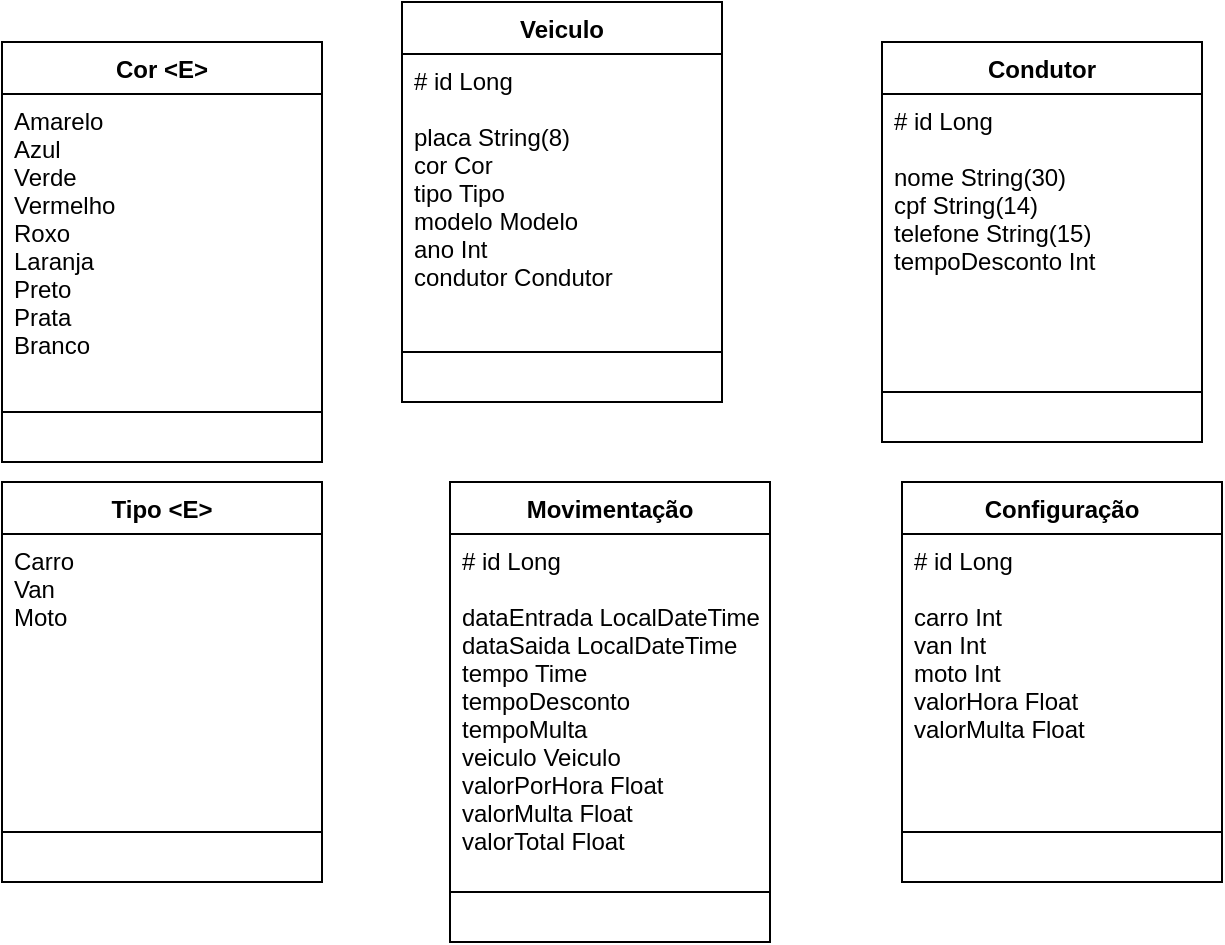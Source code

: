<mxfile version="20.8.20" type="github">
  <diagram name="Página-1" id="_aPg7-1qgv8ASUU3-PLF">
    <mxGraphModel dx="538" dy="439" grid="1" gridSize="10" guides="1" tooltips="1" connect="1" arrows="1" fold="1" page="1" pageScale="1" pageWidth="827" pageHeight="1169" math="0" shadow="0">
      <root>
        <mxCell id="0" />
        <mxCell id="1" parent="0" />
        <mxCell id="7y7Bflm7p9l6n__wvzyg-3" value="Veiculo" style="swimlane;fontStyle=1;align=center;verticalAlign=top;childLayout=stackLayout;horizontal=1;startSize=26;horizontalStack=0;resizeParent=1;resizeParentMax=0;resizeLast=0;collapsible=1;marginBottom=0;" parent="1" vertex="1">
          <mxGeometry x="310" y="50" width="160" height="200" as="geometry" />
        </mxCell>
        <mxCell id="7y7Bflm7p9l6n__wvzyg-4" value="# id Long&#xa;&#xa;placa String(8)&#xa;cor Cor&#xa;tipo Tipo&#xa;modelo Modelo&#xa;ano Int&#xa;condutor Condutor" style="text;strokeColor=none;fillColor=none;align=left;verticalAlign=top;spacingLeft=4;spacingRight=4;overflow=hidden;rotatable=0;points=[[0,0.5],[1,0.5]];portConstraint=eastwest;" parent="7y7Bflm7p9l6n__wvzyg-3" vertex="1">
          <mxGeometry y="26" width="160" height="124" as="geometry" />
        </mxCell>
        <mxCell id="7y7Bflm7p9l6n__wvzyg-5" value="" style="line;strokeWidth=1;fillColor=none;align=left;verticalAlign=middle;spacingTop=-1;spacingLeft=3;spacingRight=3;rotatable=0;labelPosition=right;points=[];portConstraint=eastwest;strokeColor=inherit;" parent="7y7Bflm7p9l6n__wvzyg-3" vertex="1">
          <mxGeometry y="150" width="160" height="50" as="geometry" />
        </mxCell>
        <mxCell id="7y7Bflm7p9l6n__wvzyg-8" value="Condutor" style="swimlane;fontStyle=1;align=center;verticalAlign=top;childLayout=stackLayout;horizontal=1;startSize=26;horizontalStack=0;resizeParent=1;resizeParentMax=0;resizeLast=0;collapsible=1;marginBottom=0;" parent="1" vertex="1">
          <mxGeometry x="550" y="70" width="160" height="200" as="geometry" />
        </mxCell>
        <mxCell id="7y7Bflm7p9l6n__wvzyg-9" value="# id Long&#xa;&#xa;nome String(30)&#xa;cpf String(14)&#xa;telefone String(15)&#xa;tempoDesconto Int" style="text;strokeColor=none;fillColor=none;align=left;verticalAlign=top;spacingLeft=4;spacingRight=4;overflow=hidden;rotatable=0;points=[[0,0.5],[1,0.5]];portConstraint=eastwest;" parent="7y7Bflm7p9l6n__wvzyg-8" vertex="1">
          <mxGeometry y="26" width="160" height="124" as="geometry" />
        </mxCell>
        <mxCell id="7y7Bflm7p9l6n__wvzyg-10" value="" style="line;strokeWidth=1;fillColor=none;align=left;verticalAlign=middle;spacingTop=-1;spacingLeft=3;spacingRight=3;rotatable=0;labelPosition=right;points=[];portConstraint=eastwest;strokeColor=inherit;" parent="7y7Bflm7p9l6n__wvzyg-8" vertex="1">
          <mxGeometry y="150" width="160" height="50" as="geometry" />
        </mxCell>
        <mxCell id="7y7Bflm7p9l6n__wvzyg-11" value="Cor &lt;E&gt;" style="swimlane;fontStyle=1;align=center;verticalAlign=top;childLayout=stackLayout;horizontal=1;startSize=26;horizontalStack=0;resizeParent=1;resizeParentMax=0;resizeLast=0;collapsible=1;marginBottom=0;" parent="1" vertex="1">
          <mxGeometry x="110" y="70" width="160" height="210" as="geometry" />
        </mxCell>
        <mxCell id="7y7Bflm7p9l6n__wvzyg-12" value="Amarelo&#xa;Azul&#xa;Verde&#xa;Vermelho&#xa;Roxo&#xa;Laranja&#xa;Preto&#xa;Prata&#xa;Branco" style="text;strokeColor=none;fillColor=none;align=left;verticalAlign=top;spacingLeft=4;spacingRight=4;overflow=hidden;rotatable=0;points=[[0,0.5],[1,0.5]];portConstraint=eastwest;" parent="7y7Bflm7p9l6n__wvzyg-11" vertex="1">
          <mxGeometry y="26" width="160" height="134" as="geometry" />
        </mxCell>
        <mxCell id="7y7Bflm7p9l6n__wvzyg-13" value="" style="line;strokeWidth=1;fillColor=none;align=left;verticalAlign=middle;spacingTop=-1;spacingLeft=3;spacingRight=3;rotatable=0;labelPosition=right;points=[];portConstraint=eastwest;strokeColor=inherit;" parent="7y7Bflm7p9l6n__wvzyg-11" vertex="1">
          <mxGeometry y="160" width="160" height="50" as="geometry" />
        </mxCell>
        <mxCell id="7y7Bflm7p9l6n__wvzyg-14" value="Tipo &lt;E&gt;" style="swimlane;fontStyle=1;align=center;verticalAlign=top;childLayout=stackLayout;horizontal=1;startSize=26;horizontalStack=0;resizeParent=1;resizeParentMax=0;resizeLast=0;collapsible=1;marginBottom=0;" parent="1" vertex="1">
          <mxGeometry x="110" y="290" width="160" height="200" as="geometry" />
        </mxCell>
        <mxCell id="7y7Bflm7p9l6n__wvzyg-15" value="Carro &#xa;Van &#xa;Moto" style="text;strokeColor=none;fillColor=none;align=left;verticalAlign=top;spacingLeft=4;spacingRight=4;overflow=hidden;rotatable=0;points=[[0,0.5],[1,0.5]];portConstraint=eastwest;" parent="7y7Bflm7p9l6n__wvzyg-14" vertex="1">
          <mxGeometry y="26" width="160" height="124" as="geometry" />
        </mxCell>
        <mxCell id="7y7Bflm7p9l6n__wvzyg-16" value="" style="line;strokeWidth=1;fillColor=none;align=left;verticalAlign=middle;spacingTop=-1;spacingLeft=3;spacingRight=3;rotatable=0;labelPosition=right;points=[];portConstraint=eastwest;strokeColor=inherit;" parent="7y7Bflm7p9l6n__wvzyg-14" vertex="1">
          <mxGeometry y="150" width="160" height="50" as="geometry" />
        </mxCell>
        <mxCell id="CIX9Yw4dkPsD926omPOh-1" value="Configuração" style="swimlane;fontStyle=1;align=center;verticalAlign=top;childLayout=stackLayout;horizontal=1;startSize=26;horizontalStack=0;resizeParent=1;resizeParentMax=0;resizeLast=0;collapsible=1;marginBottom=0;" vertex="1" parent="1">
          <mxGeometry x="560" y="290" width="160" height="200" as="geometry" />
        </mxCell>
        <mxCell id="CIX9Yw4dkPsD926omPOh-2" value="# id Long&#xa;&#xa;carro Int&#xa;van Int&#xa;moto Int&#xa;valorHora Float&#xa;valorMulta Float" style="text;strokeColor=none;fillColor=none;align=left;verticalAlign=top;spacingLeft=4;spacingRight=4;overflow=hidden;rotatable=0;points=[[0,0.5],[1,0.5]];portConstraint=eastwest;" vertex="1" parent="CIX9Yw4dkPsD926omPOh-1">
          <mxGeometry y="26" width="160" height="124" as="geometry" />
        </mxCell>
        <mxCell id="CIX9Yw4dkPsD926omPOh-3" value="" style="line;strokeWidth=1;fillColor=none;align=left;verticalAlign=middle;spacingTop=-1;spacingLeft=3;spacingRight=3;rotatable=0;labelPosition=right;points=[];portConstraint=eastwest;strokeColor=inherit;" vertex="1" parent="CIX9Yw4dkPsD926omPOh-1">
          <mxGeometry y="150" width="160" height="50" as="geometry" />
        </mxCell>
        <mxCell id="CIX9Yw4dkPsD926omPOh-4" value="Movimentação" style="swimlane;fontStyle=1;align=center;verticalAlign=top;childLayout=stackLayout;horizontal=1;startSize=26;horizontalStack=0;resizeParent=1;resizeParentMax=0;resizeLast=0;collapsible=1;marginBottom=0;" vertex="1" parent="1">
          <mxGeometry x="334" y="290" width="160" height="230" as="geometry" />
        </mxCell>
        <mxCell id="CIX9Yw4dkPsD926omPOh-5" value="# id Long&#xa;&#xa;dataEntrada LocalDateTime&#xa;dataSaida LocalDateTime&#xa;tempo Time&#xa;tempoDesconto&#xa;tempoMulta&#xa;veiculo Veiculo&#xa;valorPorHora Float&#xa;valorMulta Float&#xa;valorTotal Float" style="text;strokeColor=none;fillColor=none;align=left;verticalAlign=top;spacingLeft=4;spacingRight=4;overflow=hidden;rotatable=0;points=[[0,0.5],[1,0.5]];portConstraint=eastwest;" vertex="1" parent="CIX9Yw4dkPsD926omPOh-4">
          <mxGeometry y="26" width="160" height="154" as="geometry" />
        </mxCell>
        <mxCell id="CIX9Yw4dkPsD926omPOh-6" value="" style="line;strokeWidth=1;fillColor=none;align=left;verticalAlign=middle;spacingTop=-1;spacingLeft=3;spacingRight=3;rotatable=0;labelPosition=right;points=[];portConstraint=eastwest;strokeColor=inherit;" vertex="1" parent="CIX9Yw4dkPsD926omPOh-4">
          <mxGeometry y="180" width="160" height="50" as="geometry" />
        </mxCell>
      </root>
    </mxGraphModel>
  </diagram>
</mxfile>
